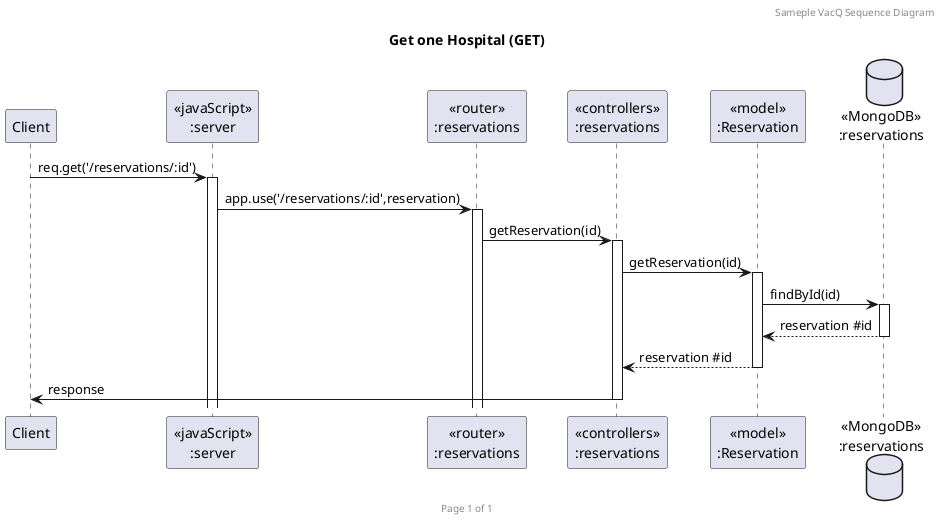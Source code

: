@startuml Get one Hospital (GET)

header Sameple VacQ Sequence Diagram
footer Page %page% of %lastpage%
title "Get one Hospital (GET)"

participant "Client" as client
participant "<<javaScript>>\n:server" as server
participant "<<router>>\n:reservations" as routerReservation
participant "<<controllers>>\n:reservations" as controllersReservation
participant "<<model>>\n:Reservation" as modelReservation
database "<<MongoDB>>\n:reservations" as ReservationDatabase

client->server ++:req.get('/reservations/:id')
server->routerReservation ++:app.use('/reservations/:id',reservation)
routerReservation -> controllersReservation ++:getReservation(id)
controllersReservation->modelReservation ++:getReservation(id)
modelReservation ->ReservationDatabase ++: findById(id)
ReservationDatabase --> modelReservation --: reservation #id
controllersReservation <-- modelReservation --: reservation #id
controllersReservation->client --:response

@enduml
